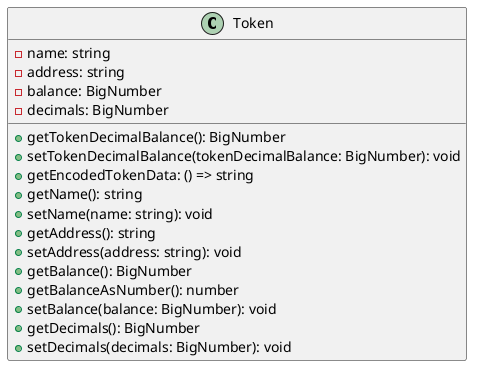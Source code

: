 @startuml
class Token {
    -name: string
    -address: string
    -balance: BigNumber
    -decimals: BigNumber
    +getTokenDecimalBalance(): BigNumber
    +setTokenDecimalBalance(tokenDecimalBalance: BigNumber): void
    +getEncodedTokenData: () => string
    +getName(): string
    +setName(name: string): void
    +getAddress(): string
    +setAddress(address: string): void
    +getBalance(): BigNumber
    +getBalanceAsNumber(): number
    +setBalance(balance: BigNumber): void
    +getDecimals(): BigNumber
    +setDecimals(decimals: BigNumber): void
}
@enduml